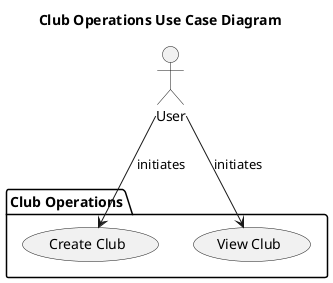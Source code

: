 @startuml
title Club Operations Use Case Diagram

actor User

package "Club Operations" {
  usecase "Create Club" as CreateClub
  usecase "View Club" as ViewClub
}

User --> CreateClub : initiates
User --> ViewClub : initiates

@enduml